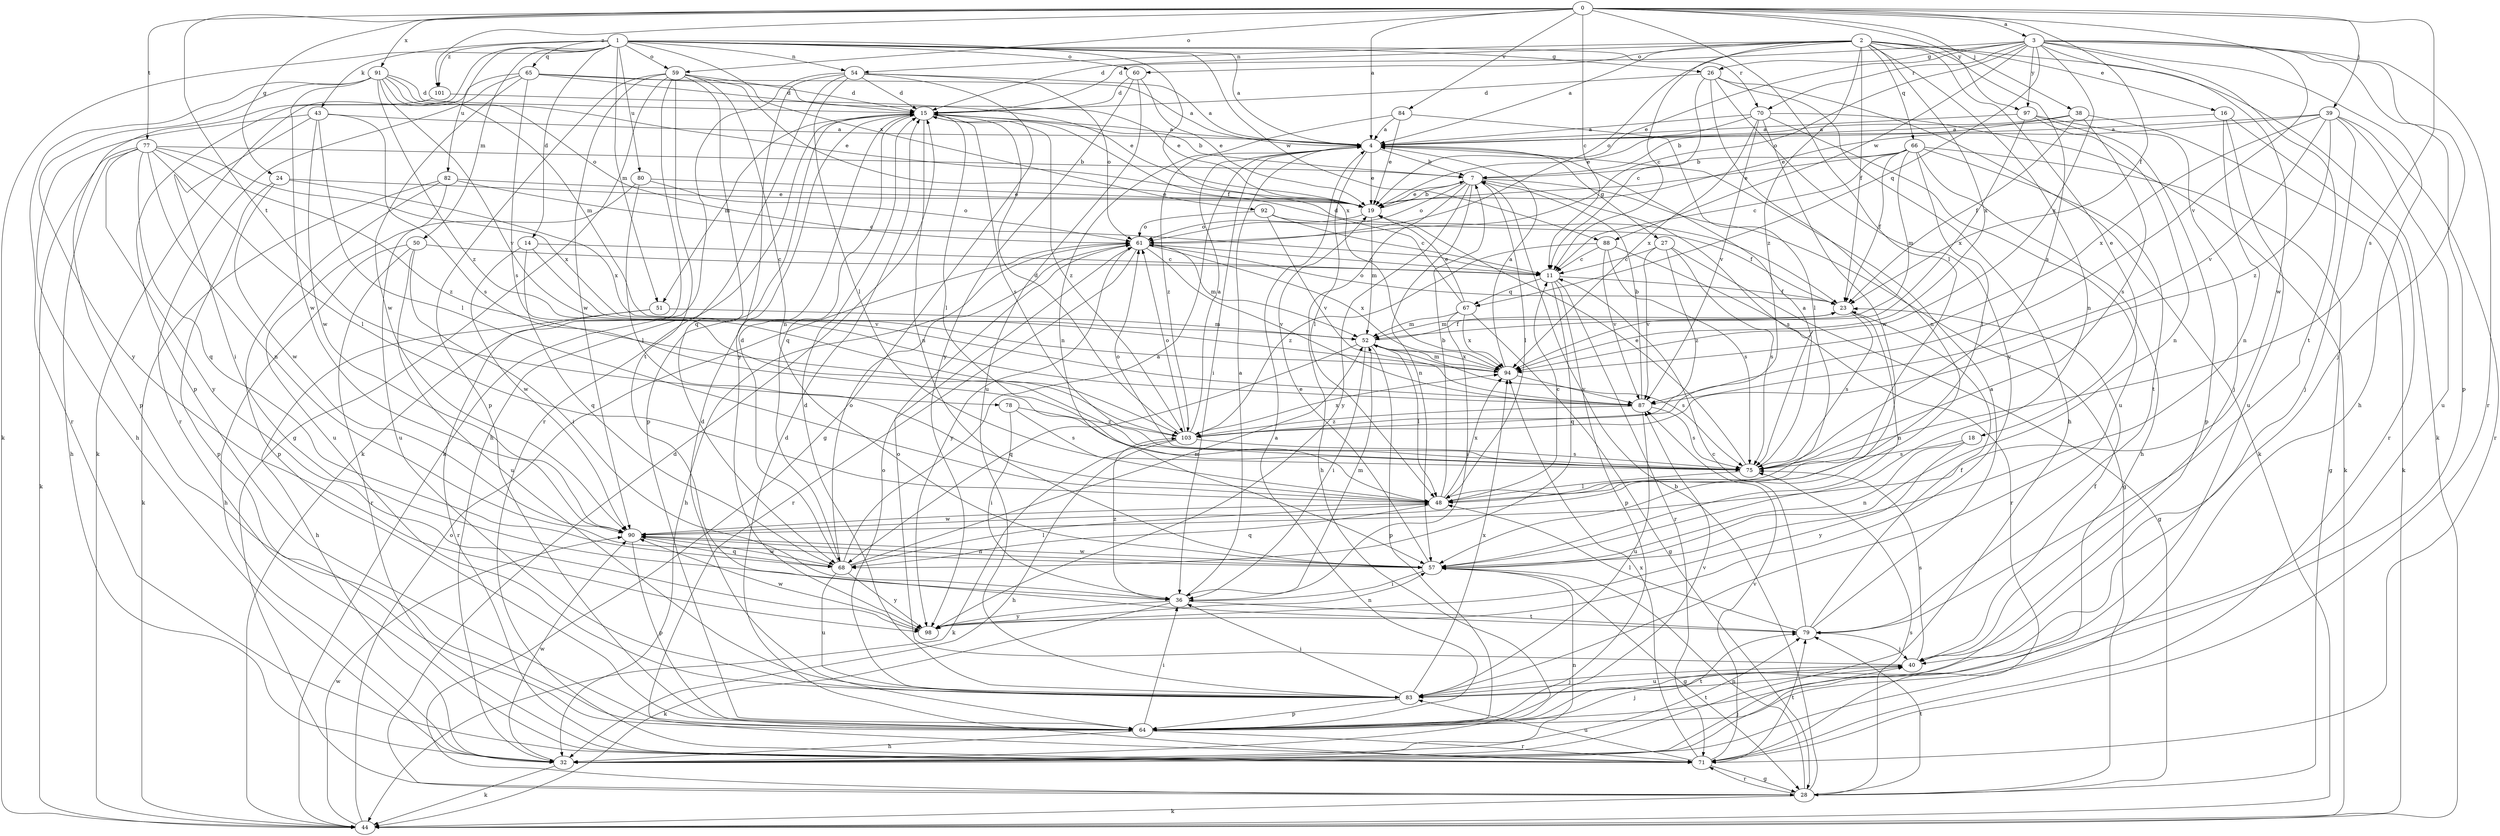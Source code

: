 strict digraph  {
0;
1;
2;
3;
4;
7;
11;
14;
15;
16;
18;
19;
23;
24;
26;
27;
28;
32;
36;
38;
39;
40;
43;
44;
48;
50;
51;
52;
54;
57;
59;
60;
61;
64;
65;
66;
67;
68;
70;
71;
75;
77;
78;
79;
80;
82;
83;
84;
87;
88;
90;
91;
92;
94;
97;
98;
101;
103;
0 -> 3  [label=a];
0 -> 4  [label=a];
0 -> 11  [label=c];
0 -> 23  [label=f];
0 -> 24  [label=g];
0 -> 38  [label=j];
0 -> 39  [label=j];
0 -> 48  [label=l];
0 -> 59  [label=o];
0 -> 75  [label=s];
0 -> 77  [label=t];
0 -> 78  [label=t];
0 -> 84  [label=v];
0 -> 87  [label=v];
0 -> 91  [label=x];
0 -> 97  [label=y];
0 -> 101  [label=z];
1 -> 4  [label=a];
1 -> 14  [label=d];
1 -> 26  [label=g];
1 -> 43  [label=k];
1 -> 44  [label=k];
1 -> 50  [label=m];
1 -> 51  [label=m];
1 -> 54  [label=n];
1 -> 59  [label=o];
1 -> 60  [label=o];
1 -> 64  [label=p];
1 -> 65  [label=q];
1 -> 70  [label=r];
1 -> 80  [label=u];
1 -> 82  [label=u];
1 -> 88  [label=w];
1 -> 92  [label=x];
1 -> 94  [label=x];
1 -> 101  [label=z];
2 -> 4  [label=a];
2 -> 11  [label=c];
2 -> 15  [label=d];
2 -> 16  [label=e];
2 -> 18  [label=e];
2 -> 23  [label=f];
2 -> 44  [label=k];
2 -> 54  [label=n];
2 -> 57  [label=n];
2 -> 60  [label=o];
2 -> 61  [label=o];
2 -> 66  [label=q];
2 -> 75  [label=s];
2 -> 94  [label=x];
2 -> 103  [label=z];
3 -> 15  [label=d];
3 -> 19  [label=e];
3 -> 26  [label=g];
3 -> 32  [label=h];
3 -> 40  [label=j];
3 -> 61  [label=o];
3 -> 64  [label=p];
3 -> 67  [label=q];
3 -> 70  [label=r];
3 -> 71  [label=r];
3 -> 79  [label=t];
3 -> 88  [label=w];
3 -> 90  [label=w];
3 -> 94  [label=x];
3 -> 97  [label=y];
4 -> 7  [label=b];
4 -> 19  [label=e];
4 -> 27  [label=g];
4 -> 36  [label=i];
4 -> 48  [label=l];
4 -> 103  [label=z];
7 -> 19  [label=e];
7 -> 28  [label=g];
7 -> 32  [label=h];
7 -> 48  [label=l];
7 -> 57  [label=n];
7 -> 61  [label=o];
7 -> 75  [label=s];
7 -> 98  [label=y];
11 -> 23  [label=f];
11 -> 64  [label=p];
11 -> 67  [label=q];
11 -> 68  [label=q];
11 -> 71  [label=r];
14 -> 11  [label=c];
14 -> 68  [label=q];
14 -> 87  [label=v];
14 -> 90  [label=w];
15 -> 4  [label=a];
15 -> 7  [label=b];
15 -> 32  [label=h];
15 -> 48  [label=l];
15 -> 51  [label=m];
15 -> 57  [label=n];
15 -> 64  [label=p];
15 -> 68  [label=q];
15 -> 75  [label=s];
15 -> 103  [label=z];
16 -> 4  [label=a];
16 -> 57  [label=n];
16 -> 71  [label=r];
16 -> 83  [label=u];
18 -> 57  [label=n];
18 -> 75  [label=s];
18 -> 98  [label=y];
19 -> 7  [label=b];
19 -> 52  [label=m];
19 -> 61  [label=o];
23 -> 52  [label=m];
23 -> 57  [label=n];
23 -> 61  [label=o];
23 -> 75  [label=s];
24 -> 19  [label=e];
24 -> 64  [label=p];
24 -> 90  [label=w];
24 -> 94  [label=x];
26 -> 11  [label=c];
26 -> 15  [label=d];
26 -> 32  [label=h];
26 -> 44  [label=k];
26 -> 57  [label=n];
26 -> 98  [label=y];
27 -> 11  [label=c];
27 -> 28  [label=g];
27 -> 75  [label=s];
27 -> 87  [label=v];
27 -> 103  [label=z];
28 -> 7  [label=b];
28 -> 15  [label=d];
28 -> 44  [label=k];
28 -> 57  [label=n];
28 -> 71  [label=r];
28 -> 75  [label=s];
28 -> 79  [label=t];
32 -> 40  [label=j];
32 -> 44  [label=k];
32 -> 57  [label=n];
32 -> 79  [label=t];
32 -> 90  [label=w];
36 -> 4  [label=a];
36 -> 44  [label=k];
36 -> 52  [label=m];
36 -> 79  [label=t];
36 -> 98  [label=y];
36 -> 103  [label=z];
38 -> 4  [label=a];
38 -> 7  [label=b];
38 -> 23  [label=f];
38 -> 44  [label=k];
38 -> 75  [label=s];
39 -> 4  [label=a];
39 -> 19  [label=e];
39 -> 40  [label=j];
39 -> 71  [label=r];
39 -> 83  [label=u];
39 -> 87  [label=v];
39 -> 94  [label=x];
39 -> 103  [label=z];
40 -> 23  [label=f];
40 -> 61  [label=o];
40 -> 75  [label=s];
40 -> 83  [label=u];
43 -> 4  [label=a];
43 -> 32  [label=h];
43 -> 36  [label=i];
43 -> 48  [label=l];
43 -> 75  [label=s];
43 -> 90  [label=w];
44 -> 61  [label=o];
44 -> 90  [label=w];
48 -> 7  [label=b];
48 -> 11  [label=c];
48 -> 68  [label=q];
48 -> 90  [label=w];
48 -> 94  [label=x];
50 -> 11  [label=c];
50 -> 32  [label=h];
50 -> 36  [label=i];
50 -> 71  [label=r];
50 -> 83  [label=u];
51 -> 32  [label=h];
51 -> 52  [label=m];
51 -> 71  [label=r];
52 -> 23  [label=f];
52 -> 36  [label=i];
52 -> 48  [label=l];
52 -> 64  [label=p];
52 -> 68  [label=q];
52 -> 75  [label=s];
52 -> 94  [label=x];
54 -> 4  [label=a];
54 -> 15  [label=d];
54 -> 28  [label=g];
54 -> 44  [label=k];
54 -> 48  [label=l];
54 -> 61  [label=o];
54 -> 71  [label=r];
54 -> 98  [label=y];
57 -> 19  [label=e];
57 -> 28  [label=g];
57 -> 36  [label=i];
57 -> 90  [label=w];
59 -> 15  [label=d];
59 -> 23  [label=f];
59 -> 28  [label=g];
59 -> 44  [label=k];
59 -> 57  [label=n];
59 -> 64  [label=p];
59 -> 68  [label=q];
59 -> 79  [label=t];
59 -> 90  [label=w];
60 -> 15  [label=d];
60 -> 19  [label=e];
60 -> 83  [label=u];
60 -> 98  [label=y];
61 -> 11  [label=c];
61 -> 32  [label=h];
61 -> 52  [label=m];
61 -> 71  [label=r];
61 -> 87  [label=v];
61 -> 94  [label=x];
61 -> 98  [label=y];
64 -> 4  [label=a];
64 -> 15  [label=d];
64 -> 32  [label=h];
64 -> 36  [label=i];
64 -> 40  [label=j];
64 -> 71  [label=r];
64 -> 79  [label=t];
64 -> 87  [label=v];
65 -> 4  [label=a];
65 -> 15  [label=d];
65 -> 19  [label=e];
65 -> 44  [label=k];
65 -> 71  [label=r];
65 -> 75  [label=s];
65 -> 90  [label=w];
66 -> 7  [label=b];
66 -> 11  [label=c];
66 -> 19  [label=e];
66 -> 23  [label=f];
66 -> 28  [label=g];
66 -> 32  [label=h];
66 -> 48  [label=l];
66 -> 52  [label=m];
66 -> 79  [label=t];
67 -> 15  [label=d];
67 -> 19  [label=e];
67 -> 28  [label=g];
67 -> 36  [label=i];
67 -> 52  [label=m];
67 -> 94  [label=x];
68 -> 4  [label=a];
68 -> 15  [label=d];
68 -> 48  [label=l];
68 -> 52  [label=m];
68 -> 61  [label=o];
68 -> 83  [label=u];
68 -> 90  [label=w];
68 -> 98  [label=y];
70 -> 4  [label=a];
70 -> 19  [label=e];
70 -> 44  [label=k];
70 -> 83  [label=u];
70 -> 87  [label=v];
70 -> 90  [label=w];
70 -> 94  [label=x];
71 -> 15  [label=d];
71 -> 28  [label=g];
71 -> 79  [label=t];
71 -> 83  [label=u];
71 -> 87  [label=v];
71 -> 94  [label=x];
75 -> 4  [label=a];
75 -> 19  [label=e];
75 -> 48  [label=l];
75 -> 61  [label=o];
77 -> 7  [label=b];
77 -> 32  [label=h];
77 -> 44  [label=k];
77 -> 48  [label=l];
77 -> 57  [label=n];
77 -> 68  [label=q];
77 -> 94  [label=x];
77 -> 98  [label=y];
77 -> 103  [label=z];
78 -> 36  [label=i];
78 -> 75  [label=s];
78 -> 103  [label=z];
79 -> 4  [label=a];
79 -> 11  [label=c];
79 -> 23  [label=f];
79 -> 40  [label=j];
79 -> 48  [label=l];
80 -> 19  [label=e];
80 -> 48  [label=l];
80 -> 61  [label=o];
80 -> 83  [label=u];
82 -> 11  [label=c];
82 -> 19  [label=e];
82 -> 44  [label=k];
82 -> 64  [label=p];
82 -> 83  [label=u];
83 -> 15  [label=d];
83 -> 36  [label=i];
83 -> 40  [label=j];
83 -> 61  [label=o];
83 -> 64  [label=p];
83 -> 94  [label=x];
84 -> 4  [label=a];
84 -> 19  [label=e];
84 -> 48  [label=l];
84 -> 57  [label=n];
87 -> 7  [label=b];
87 -> 75  [label=s];
87 -> 83  [label=u];
87 -> 103  [label=z];
88 -> 11  [label=c];
88 -> 71  [label=r];
88 -> 75  [label=s];
88 -> 87  [label=v];
88 -> 103  [label=z];
90 -> 57  [label=n];
90 -> 64  [label=p];
90 -> 68  [label=q];
91 -> 15  [label=d];
91 -> 19  [label=e];
91 -> 52  [label=m];
91 -> 61  [label=o];
91 -> 71  [label=r];
91 -> 87  [label=v];
91 -> 90  [label=w];
91 -> 98  [label=y];
91 -> 103  [label=z];
92 -> 11  [label=c];
92 -> 23  [label=f];
92 -> 61  [label=o];
92 -> 87  [label=v];
94 -> 4  [label=a];
94 -> 52  [label=m];
94 -> 87  [label=v];
97 -> 4  [label=a];
97 -> 40  [label=j];
97 -> 57  [label=n];
97 -> 64  [label=p];
97 -> 94  [label=x];
98 -> 57  [label=n];
98 -> 90  [label=w];
101 -> 19  [label=e];
101 -> 64  [label=p];
103 -> 4  [label=a];
103 -> 15  [label=d];
103 -> 32  [label=h];
103 -> 44  [label=k];
103 -> 61  [label=o];
103 -> 75  [label=s];
103 -> 94  [label=x];
}
